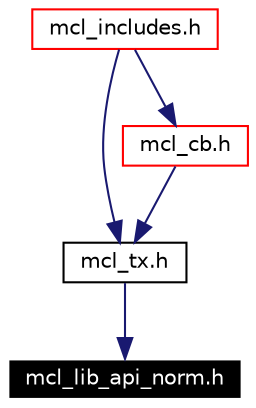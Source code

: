 digraph G
{
  edge [fontname="Helvetica",fontsize=10,labelfontname="Helvetica",labelfontsize=10];
  node [fontname="Helvetica",fontsize=10,shape=record];
  Node1286 [label="mcl_lib_api_norm.h",height=0.2,width=0.4,color="white", fillcolor="black", style="filled" fontcolor="white"];
  Node1287 -> Node1286 [color="midnightblue",fontsize=10,style="solid",fontname="Helvetica"];
  Node1287 [label="mcl_tx.h",height=0.2,width=0.4,color="black",URL="$mcl__tx_8h.html"];
  Node1288 -> Node1287 [color="midnightblue",fontsize=10,style="solid",fontname="Helvetica"];
  Node1288 [label="mcl_cb.h",height=0.2,width=0.4,color="red",URL="$mcl__cb_8h.html"];
  Node1289 -> Node1288 [color="midnightblue",fontsize=10,style="solid",fontname="Helvetica"];
  Node1289 [label="mcl_includes.h",height=0.2,width=0.4,color="red",URL="$mcl__includes_8h.html"];
  Node1289 -> Node1287 [color="midnightblue",fontsize=10,style="solid",fontname="Helvetica"];
}
